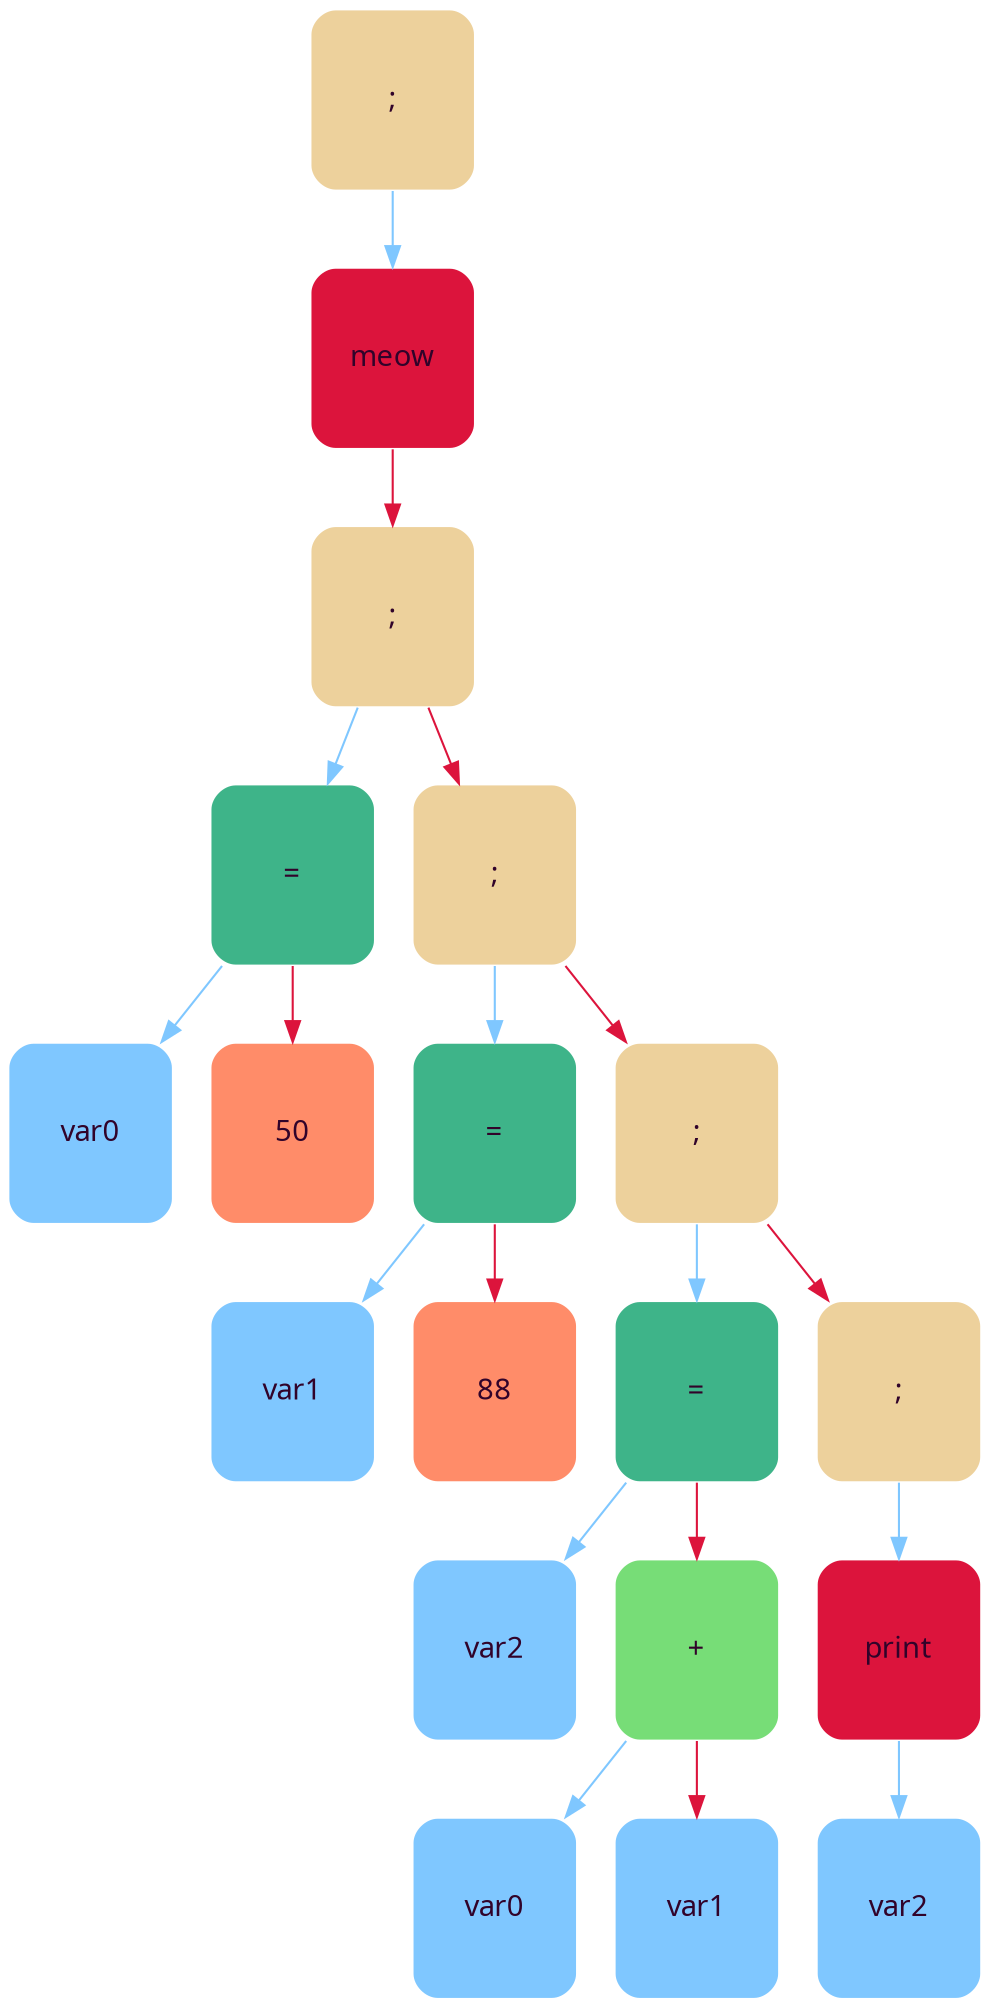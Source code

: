 digraph   
{
rankdir = ""
splines = "true"

node0x55906f6007f8 [shape = "Mrecord", width = 1.1, height = 1.21, fillcolor = "#EDD19C", style = "filled", fontcolor = "#31032A", fontname = "Calibri", color = "white", label = "{;}"]
node0x55906f6007f8 -> node0x55906f600868 [color = "#7FC7FF", style = "", constraint = true, fillcolor = "#7FC7FF",   fontcolor = "", fontname = "Calibri", label = ""];
node0x55906f600868 [shape = "Mrecord", width = 1.1, height = 1.21, fillcolor = "#DC143C", style = "filled", fontcolor = "#31032A", fontname = "Calibri", color = "white", label = "{meow}"]
node0x55906f600868 -> node0x55906f6008d8 [color = "#DC143C", style = "", constraint = true, fillcolor = "#DC143C",   fontcolor = "", fontname = "Calibri", label = ""];
node0x55906f6008d8 [shape = "Mrecord", width = 1.1, height = 1.21, fillcolor = "#EDD19C", style = "filled", fontcolor = "#31032A", fontname = "Calibri", color = "white", label = "{;}"]
node0x55906f6008d8 -> node0x55906f600948 [color = "#7FC7FF", style = "", constraint = true, fillcolor = "#7FC7FF",   fontcolor = "", fontname = "Calibri", label = ""];
node0x55906f600948 [shape = "Mrecord", width = 1.1, height = 1.21, fillcolor = "#3EB489", style = "filled", fontcolor = "#31032A", fontname = "Calibri", color = "white", label = "{=}"]
node0x55906f600948 -> node0x55906f6009b8 [color = "#7FC7FF", style = "", constraint = true, fillcolor = "#7FC7FF",   fontcolor = "", fontname = "Calibri", label = ""];
node0x55906f6009b8 [shape = "Mrecord", width = 1.1, height = 1.21, fillcolor = "#7FC7FF", style = "filled", fontcolor = "#31032A", fontname = "Calibri", color = "white", label = "{var0}"]
node0x55906f600948 -> node0x55906f600a28 [color = "#DC143C", style = "", constraint = true, fillcolor = "#DC143C",   fontcolor = "", fontname = "Calibri", label = ""];
node0x55906f600a28 [shape = "Mrecord", width = 1.1, height = 1.21, fillcolor = "#FF8C69", style = "filled", fontcolor = "#31032A", fontname = "Calibri", color = "white", label = "{50}"]
node0x55906f6008d8 -> node0x55906f600a98 [color = "#DC143C", style = "", constraint = true, fillcolor = "#DC143C",   fontcolor = "", fontname = "Calibri", label = ""];
node0x55906f600a98 [shape = "Mrecord", width = 1.1, height = 1.21, fillcolor = "#EDD19C", style = "filled", fontcolor = "#31032A", fontname = "Calibri", color = "white", label = "{;}"]
node0x55906f600a98 -> node0x55906f600b08 [color = "#7FC7FF", style = "", constraint = true, fillcolor = "#7FC7FF",   fontcolor = "", fontname = "Calibri", label = ""];
node0x55906f600b08 [shape = "Mrecord", width = 1.1, height = 1.21, fillcolor = "#3EB489", style = "filled", fontcolor = "#31032A", fontname = "Calibri", color = "white", label = "{=}"]
node0x55906f600b08 -> node0x55906f600b78 [color = "#7FC7FF", style = "", constraint = true, fillcolor = "#7FC7FF",   fontcolor = "", fontname = "Calibri", label = ""];
node0x55906f600b78 [shape = "Mrecord", width = 1.1, height = 1.21, fillcolor = "#7FC7FF", style = "filled", fontcolor = "#31032A", fontname = "Calibri", color = "white", label = "{var1}"]
node0x55906f600b08 -> node0x55906f600be8 [color = "#DC143C", style = "", constraint = true, fillcolor = "#DC143C",   fontcolor = "", fontname = "Calibri", label = ""];
node0x55906f600be8 [shape = "Mrecord", width = 1.1, height = 1.21, fillcolor = "#FF8C69", style = "filled", fontcolor = "#31032A", fontname = "Calibri", color = "white", label = "{88}"]
node0x55906f600a98 -> node0x55906f601158 [color = "#DC143C", style = "", constraint = true, fillcolor = "#DC143C",   fontcolor = "", fontname = "Calibri", label = ""];
node0x55906f601158 [shape = "Mrecord", width = 1.1, height = 1.21, fillcolor = "#EDD19C", style = "filled", fontcolor = "#31032A", fontname = "Calibri", color = "white", label = "{;}"]
node0x55906f601158 -> node0x55906f6011c8 [color = "#7FC7FF", style = "", constraint = true, fillcolor = "#7FC7FF",   fontcolor = "", fontname = "Calibri", label = ""];
node0x55906f6011c8 [shape = "Mrecord", width = 1.1, height = 1.21, fillcolor = "#3EB489", style = "filled", fontcolor = "#31032A", fontname = "Calibri", color = "white", label = "{=}"]
node0x55906f6011c8 -> node0x55906f601238 [color = "#7FC7FF", style = "", constraint = true, fillcolor = "#7FC7FF",   fontcolor = "", fontname = "Calibri", label = ""];
node0x55906f601238 [shape = "Mrecord", width = 1.1, height = 1.21, fillcolor = "#7FC7FF", style = "filled", fontcolor = "#31032A", fontname = "Calibri", color = "white", label = "{var2}"]
node0x55906f6011c8 -> node0x55906f6012a8 [color = "#DC143C", style = "", constraint = true, fillcolor = "#DC143C",   fontcolor = "", fontname = "Calibri", label = ""];
node0x55906f6012a8 [shape = "Mrecord", width = 1.1, height = 1.21, fillcolor = "#77DD77", style = "filled", fontcolor = "#31032A", fontname = "Calibri", color = "white", label = "{+}"]
node0x55906f6012a8 -> node0x55906f601318 [color = "#7FC7FF", style = "", constraint = true, fillcolor = "#7FC7FF",   fontcolor = "", fontname = "Calibri", label = ""];
node0x55906f601318 [shape = "Mrecord", width = 1.1, height = 1.21, fillcolor = "#7FC7FF", style = "filled", fontcolor = "#31032A", fontname = "Calibri", color = "white", label = "{var0}"]
node0x55906f6012a8 -> node0x55906f601388 [color = "#DC143C", style = "", constraint = true, fillcolor = "#DC143C",   fontcolor = "", fontname = "Calibri", label = ""];
node0x55906f601388 [shape = "Mrecord", width = 1.1, height = 1.21, fillcolor = "#7FC7FF", style = "filled", fontcolor = "#31032A", fontname = "Calibri", color = "white", label = "{var1}"]
node0x55906f601158 -> node0x55906f6013f8 [color = "#DC143C", style = "", constraint = true, fillcolor = "#DC143C",   fontcolor = "", fontname = "Calibri", label = ""];
node0x55906f6013f8 [shape = "Mrecord", width = 1.1, height = 1.21, fillcolor = "#EDD19C", style = "filled", fontcolor = "#31032A", fontname = "Calibri", color = "white", label = "{;}"]
node0x55906f6013f8 -> node0x55906f601468 [color = "#7FC7FF", style = "", constraint = true, fillcolor = "#7FC7FF",   fontcolor = "", fontname = "Calibri", label = ""];
node0x55906f601468 [shape = "Mrecord", width = 1.1, height = 1.21, fillcolor = "#DC143C", style = "filled", fontcolor = "#31032A", fontname = "Calibri", color = "white", label = "{print}"]
node0x55906f601468 -> node0x55906f6014d8 [color = "#7FC7FF", style = "", constraint = true, fillcolor = "#7FC7FF",   fontcolor = "", fontname = "Calibri", label = ""];
node0x55906f6014d8 [shape = "Mrecord", width = 1.1, height = 1.21, fillcolor = "#7FC7FF", style = "filled", fontcolor = "#31032A", fontname = "Calibri", color = "white", label = "{var2}"]
}
